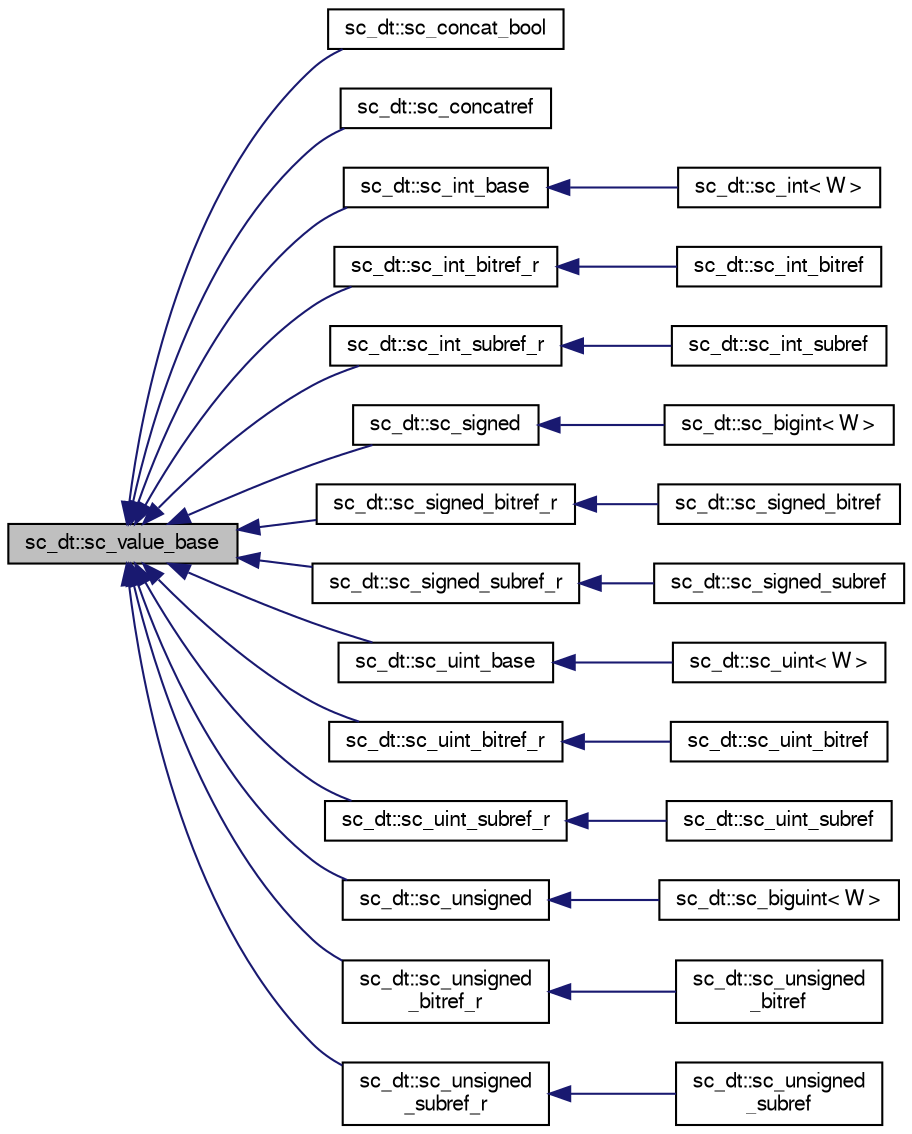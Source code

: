 digraph "sc_dt::sc_value_base"
{
  edge [fontname="FreeSans",fontsize="10",labelfontname="FreeSans",labelfontsize="10"];
  node [fontname="FreeSans",fontsize="10",shape=record];
  rankdir="LR";
  Node0 [label="sc_dt::sc_value_base",height=0.2,width=0.4,color="black", fillcolor="grey75", style="filled", fontcolor="black"];
  Node0 -> Node1 [dir="back",color="midnightblue",fontsize="10",style="solid",fontname="FreeSans"];
  Node1 [label="sc_dt::sc_concat_bool",height=0.2,width=0.4,color="black", fillcolor="white", style="filled",URL="$a01768.html"];
  Node0 -> Node2 [dir="back",color="midnightblue",fontsize="10",style="solid",fontname="FreeSans"];
  Node2 [label="sc_dt::sc_concatref",height=0.2,width=0.4,color="black", fillcolor="white", style="filled",URL="$a01764.html"];
  Node0 -> Node3 [dir="back",color="midnightblue",fontsize="10",style="solid",fontname="FreeSans"];
  Node3 [label="sc_dt::sc_int_base",height=0.2,width=0.4,color="black", fillcolor="white", style="filled",URL="$a01692.html"];
  Node3 -> Node4 [dir="back",color="midnightblue",fontsize="10",style="solid",fontname="FreeSans"];
  Node4 [label="sc_dt::sc_int\< W \>",height=0.2,width=0.4,color="black", fillcolor="white", style="filled",URL="$a01672.html"];
  Node0 -> Node5 [dir="back",color="midnightblue",fontsize="10",style="solid",fontname="FreeSans"];
  Node5 [label="sc_dt::sc_int_bitref_r",height=0.2,width=0.4,color="black", fillcolor="white", style="filled",URL="$a01676.html"];
  Node5 -> Node6 [dir="back",color="midnightblue",fontsize="10",style="solid",fontname="FreeSans"];
  Node6 [label="sc_dt::sc_int_bitref",height=0.2,width=0.4,color="black", fillcolor="white", style="filled",URL="$a01680.html"];
  Node0 -> Node7 [dir="back",color="midnightblue",fontsize="10",style="solid",fontname="FreeSans"];
  Node7 [label="sc_dt::sc_int_subref_r",height=0.2,width=0.4,color="black", fillcolor="white", style="filled",URL="$a01684.html"];
  Node7 -> Node8 [dir="back",color="midnightblue",fontsize="10",style="solid",fontname="FreeSans"];
  Node8 [label="sc_dt::sc_int_subref",height=0.2,width=0.4,color="black", fillcolor="white", style="filled",URL="$a01688.html"];
  Node0 -> Node9 [dir="back",color="midnightblue",fontsize="10",style="solid",fontname="FreeSans"];
  Node9 [label="sc_dt::sc_signed",height=0.2,width=0.4,color="black", fillcolor="white", style="filled",URL="$a01716.html"];
  Node9 -> Node10 [dir="back",color="midnightblue",fontsize="10",style="solid",fontname="FreeSans"];
  Node10 [label="sc_dt::sc_bigint\< W \>",height=0.2,width=0.4,color="black", fillcolor="white", style="filled",URL="$a01664.html"];
  Node0 -> Node11 [dir="back",color="midnightblue",fontsize="10",style="solid",fontname="FreeSans"];
  Node11 [label="sc_dt::sc_signed_bitref_r",height=0.2,width=0.4,color="black", fillcolor="white", style="filled",URL="$a01700.html"];
  Node11 -> Node12 [dir="back",color="midnightblue",fontsize="10",style="solid",fontname="FreeSans"];
  Node12 [label="sc_dt::sc_signed_bitref",height=0.2,width=0.4,color="black", fillcolor="white", style="filled",URL="$a01704.html"];
  Node0 -> Node13 [dir="back",color="midnightblue",fontsize="10",style="solid",fontname="FreeSans"];
  Node13 [label="sc_dt::sc_signed_subref_r",height=0.2,width=0.4,color="black", fillcolor="white", style="filled",URL="$a01708.html"];
  Node13 -> Node14 [dir="back",color="midnightblue",fontsize="10",style="solid",fontname="FreeSans"];
  Node14 [label="sc_dt::sc_signed_subref",height=0.2,width=0.4,color="black", fillcolor="white", style="filled",URL="$a01712.html"];
  Node0 -> Node15 [dir="back",color="midnightblue",fontsize="10",style="solid",fontname="FreeSans"];
  Node15 [label="sc_dt::sc_uint_base",height=0.2,width=0.4,color="black", fillcolor="white", style="filled",URL="$a01740.html"];
  Node15 -> Node16 [dir="back",color="midnightblue",fontsize="10",style="solid",fontname="FreeSans"];
  Node16 [label="sc_dt::sc_uint\< W \>",height=0.2,width=0.4,color="black", fillcolor="white", style="filled",URL="$a01720.html"];
  Node0 -> Node17 [dir="back",color="midnightblue",fontsize="10",style="solid",fontname="FreeSans"];
  Node17 [label="sc_dt::sc_uint_bitref_r",height=0.2,width=0.4,color="black", fillcolor="white", style="filled",URL="$a01724.html"];
  Node17 -> Node18 [dir="back",color="midnightblue",fontsize="10",style="solid",fontname="FreeSans"];
  Node18 [label="sc_dt::sc_uint_bitref",height=0.2,width=0.4,color="black", fillcolor="white", style="filled",URL="$a01728.html"];
  Node0 -> Node19 [dir="back",color="midnightblue",fontsize="10",style="solid",fontname="FreeSans"];
  Node19 [label="sc_dt::sc_uint_subref_r",height=0.2,width=0.4,color="black", fillcolor="white", style="filled",URL="$a01732.html"];
  Node19 -> Node20 [dir="back",color="midnightblue",fontsize="10",style="solid",fontname="FreeSans"];
  Node20 [label="sc_dt::sc_uint_subref",height=0.2,width=0.4,color="black", fillcolor="white", style="filled",URL="$a01736.html"];
  Node0 -> Node21 [dir="back",color="midnightblue",fontsize="10",style="solid",fontname="FreeSans"];
  Node21 [label="sc_dt::sc_unsigned",height=0.2,width=0.4,color="black", fillcolor="white", style="filled",URL="$a01760.html"];
  Node21 -> Node22 [dir="back",color="midnightblue",fontsize="10",style="solid",fontname="FreeSans"];
  Node22 [label="sc_dt::sc_biguint\< W \>",height=0.2,width=0.4,color="black", fillcolor="white", style="filled",URL="$a01668.html"];
  Node0 -> Node23 [dir="back",color="midnightblue",fontsize="10",style="solid",fontname="FreeSans"];
  Node23 [label="sc_dt::sc_unsigned\l_bitref_r",height=0.2,width=0.4,color="black", fillcolor="white", style="filled",URL="$a01744.html"];
  Node23 -> Node24 [dir="back",color="midnightblue",fontsize="10",style="solid",fontname="FreeSans"];
  Node24 [label="sc_dt::sc_unsigned\l_bitref",height=0.2,width=0.4,color="black", fillcolor="white", style="filled",URL="$a01748.html"];
  Node0 -> Node25 [dir="back",color="midnightblue",fontsize="10",style="solid",fontname="FreeSans"];
  Node25 [label="sc_dt::sc_unsigned\l_subref_r",height=0.2,width=0.4,color="black", fillcolor="white", style="filled",URL="$a01752.html"];
  Node25 -> Node26 [dir="back",color="midnightblue",fontsize="10",style="solid",fontname="FreeSans"];
  Node26 [label="sc_dt::sc_unsigned\l_subref",height=0.2,width=0.4,color="black", fillcolor="white", style="filled",URL="$a01756.html"];
}
